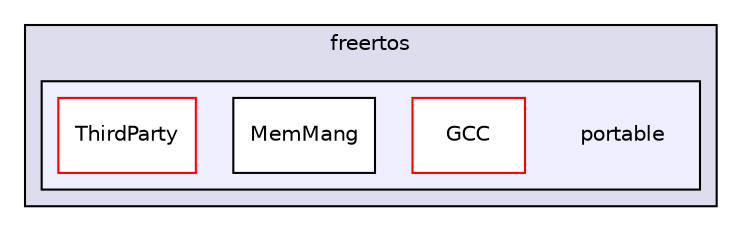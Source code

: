 digraph "muju/externals/freertos/portable" {
  compound=true
  node [ fontsize="10", fontname="Helvetica"];
  edge [ labelfontsize="10", labelfontname="Helvetica"];
  subgraph clusterdir_bf94159bc86ef15882825ee81b1307d0 {
    graph [ bgcolor="#ddddee", pencolor="black", label="freertos" fontname="Helvetica", fontsize="10", URL="dir_bf94159bc86ef15882825ee81b1307d0.html"]
  subgraph clusterdir_65a6813d0a826a2546accb9bf6e6d5d0 {
    graph [ bgcolor="#eeeeff", pencolor="black", label="" URL="dir_65a6813d0a826a2546accb9bf6e6d5d0.html"];
    dir_65a6813d0a826a2546accb9bf6e6d5d0 [shape=plaintext label="portable"];
    dir_35fb817c7887fb4a47d3b60036daacd5 [shape=box label="GCC" color="red" fillcolor="white" style="filled" URL="dir_35fb817c7887fb4a47d3b60036daacd5.html"];
    dir_bcad08f6cfedb748381f8b34df836e1f [shape=box label="MemMang" color="black" fillcolor="white" style="filled" URL="dir_bcad08f6cfedb748381f8b34df836e1f.html"];
    dir_5e3fd85255053c46511c641343a55881 [shape=box label="ThirdParty" color="red" fillcolor="white" style="filled" URL="dir_5e3fd85255053c46511c641343a55881.html"];
  }
  }
}
